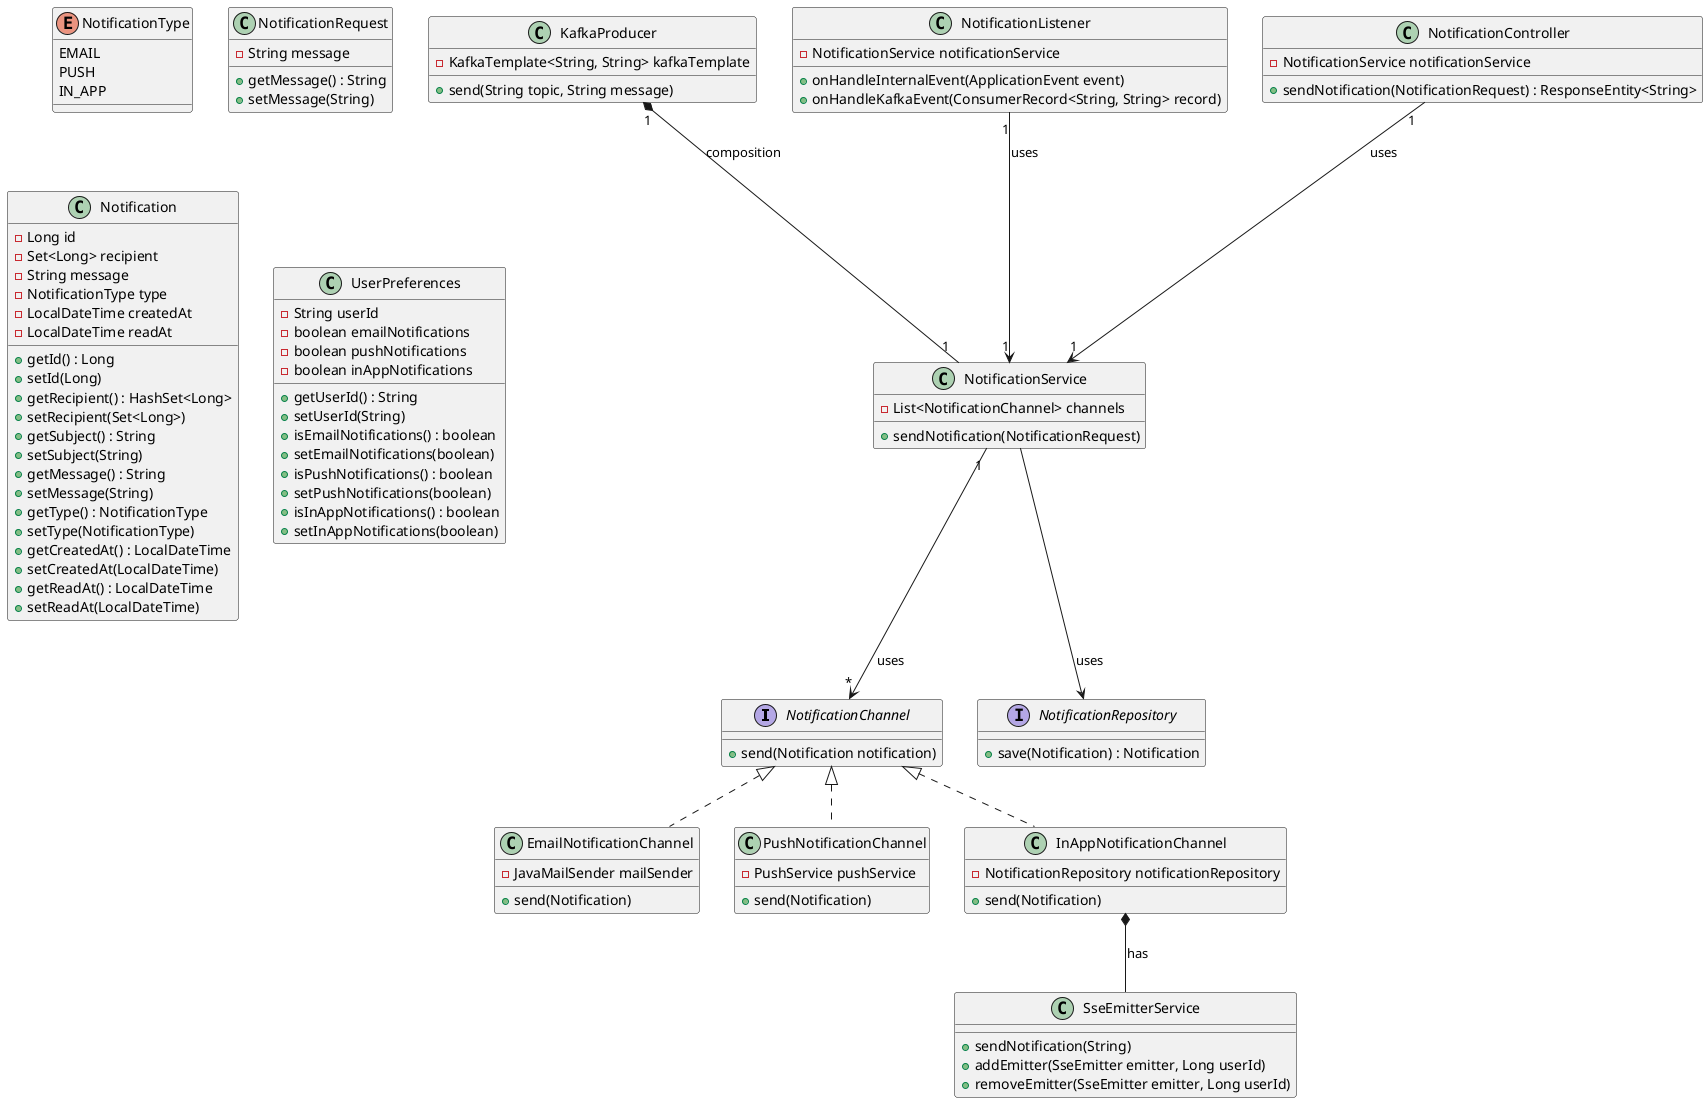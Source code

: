 @startuml
!define SpringComponent stereotype

' Interface NotificationChannel
interface NotificationChannel {
    +send(Notification notification)
}

' Enum NotificationType
enum NotificationType {
    EMAIL
    PUSH
    IN_APP
}

' Class NotificationRequest
class NotificationRequest {
    -String message
    +getMessage() : String
    +setMessage(String)
}

' Class Notification
class Notification {
    -Long id
    -Set<Long> recipient
    -String message
    -NotificationType type
    -LocalDateTime createdAt
    -LocalDateTime readAt
    +getId() : Long
    +setId(Long)
    +getRecipient() : HashSet<Long>
    +setRecipient(Set<Long>)
    +getSubject() : String
    +setSubject(String)
    +getMessage() : String
    +setMessage(String)
    +getType() : NotificationType
    +setType(NotificationType)
    +getCreatedAt() : LocalDateTime
    +setCreatedAt(LocalDateTime)
    +getReadAt() : LocalDateTime
    +setReadAt(LocalDateTime)
}

class SseEmitterService {
    +sendNotification(String)
    +addEmitter(SseEmitter emitter, Long userId)
    +removeEmitter(SseEmitter emitter, Long userId)
}

' Classes implementing NotificationChannel
'@Service
class EmailNotificationChannel implements NotificationChannel {
    -JavaMailSender mailSender
    +send(Notification)
}

'@Service
class PushNotificationChannel implements NotificationChannel {
    -PushService pushService
    +send(Notification)
}

'@Service
class InAppNotificationChannel implements NotificationChannel {
    -NotificationRepository notificationRepository
    +send(Notification)
}

InAppNotificationChannel *-- SseEmitterService : has

class NotificationService {
    -List<NotificationChannel> channels
    +sendNotification(NotificationRequest)
}

class KafkaProducer {
   -KafkaTemplate<String, String> kafkaTemplate
   +send(String topic, String message)
}

class NotificationListener {
    -NotificationService notificationService
    +onHandleInternalEvent(ApplicationEvent event)
    +onHandleKafkaEvent(ConsumerRecord<String, String> record)
}

class UserPreferences {
    -String userId
    -boolean emailNotifications
    -boolean pushNotifications
    -boolean inAppNotifications
    +getUserId() : String
    +setUserId(String)
    +isEmailNotifications() : boolean
    +setEmailNotifications(boolean)
    +isPushNotifications() : boolean
    +setPushNotifications(boolean)
    +isInAppNotifications() : boolean
    +setInAppNotifications(boolean)
}

' NotificationRepository
'@Repository
interface NotificationRepository {
    +save(Notification) : Notification
}

' NotificationController
'@RestController
class NotificationController {
    -NotificationService notificationService
    +sendNotification(NotificationRequest) : ResponseEntity<String>
}

' Relationships
NotificationController "1" --> "1" NotificationService : uses
NotificationListener "1" --> "1" NotificationService : uses
NotificationService "1" --> "*" NotificationChannel : uses
KafkaProducer "1" *-- "1" NotificationService : composition
NotificationService --> NotificationRepository : uses
@enduml
